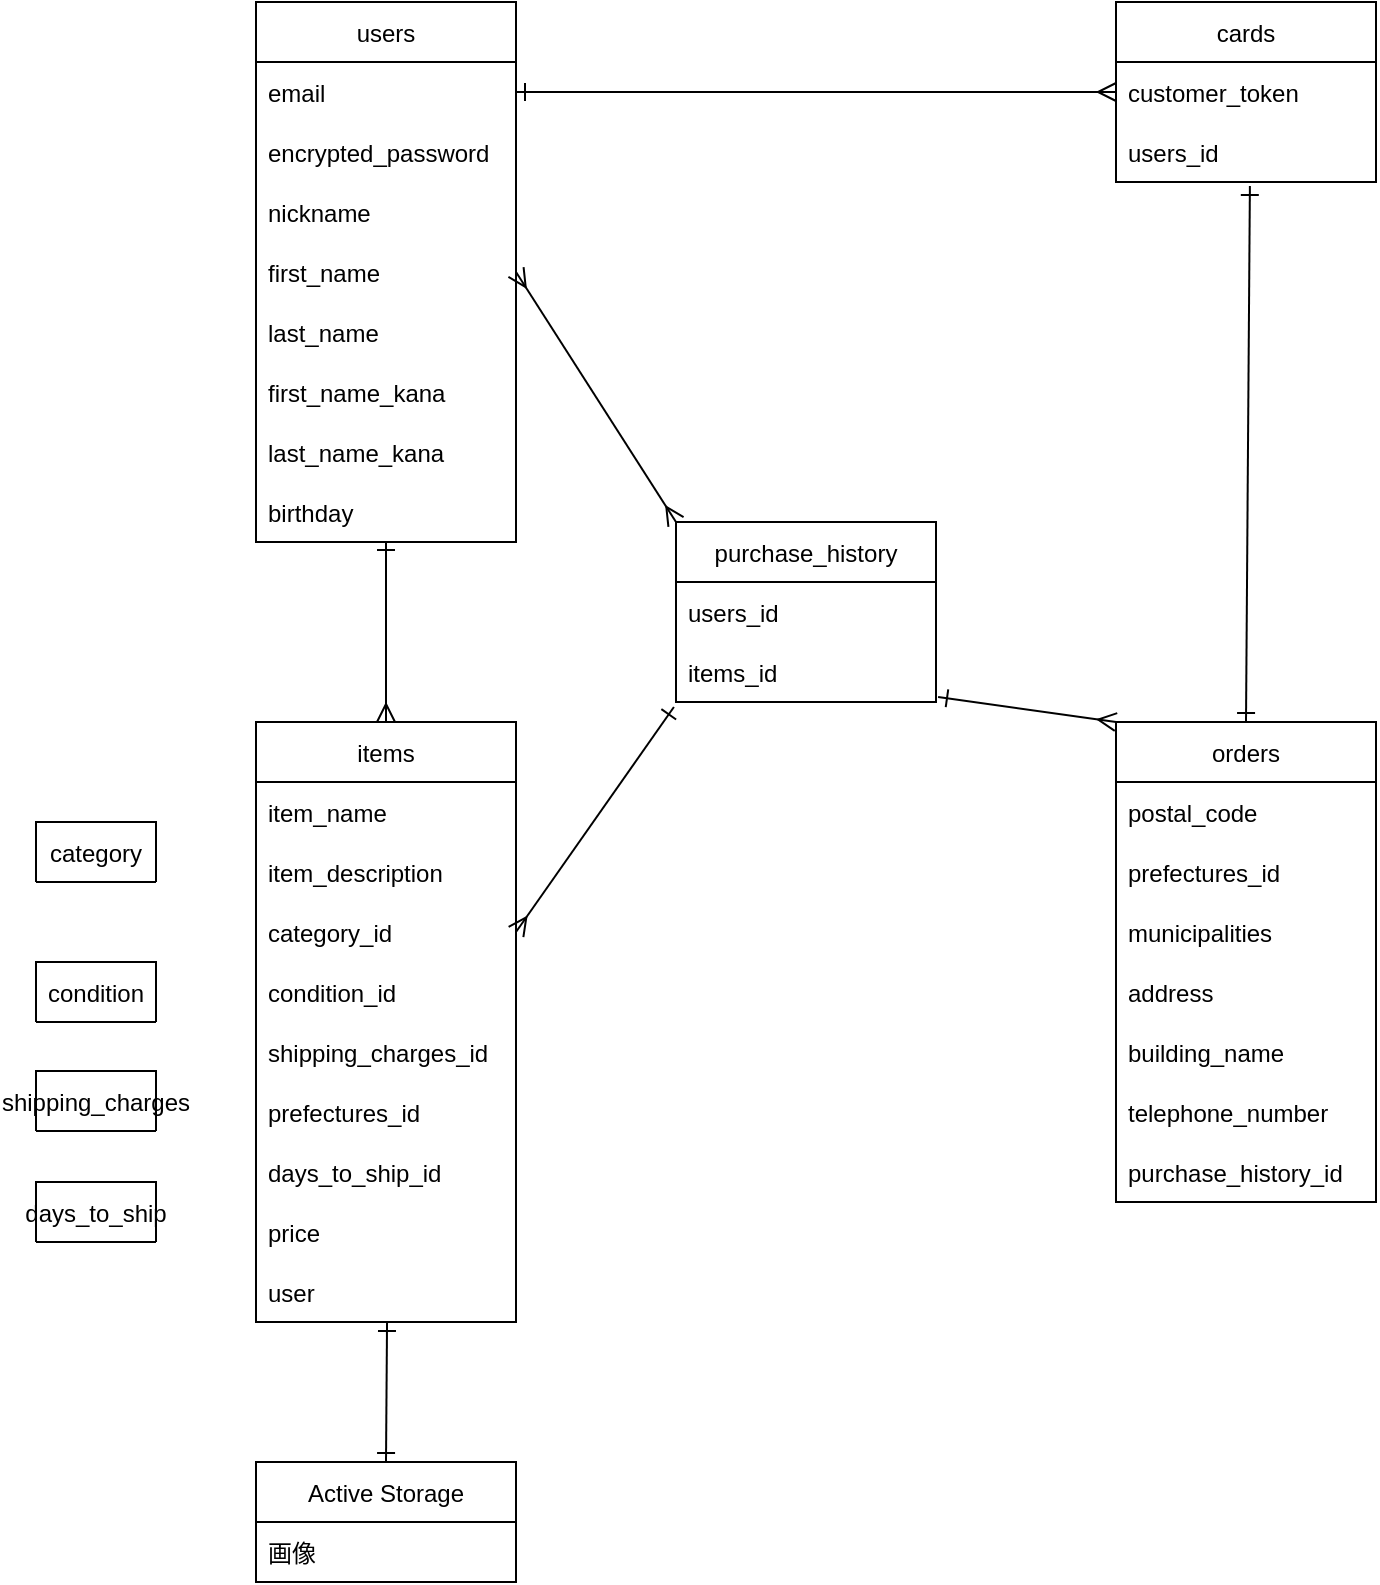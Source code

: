 <mxfile>
    <diagram id="jBFHA6mkc8Kj_9osEWqf" name="ページ1">
        <mxGraphModel dx="331" dy="860" grid="1" gridSize="10" guides="1" tooltips="1" connect="1" arrows="1" fold="1" page="1" pageScale="1" pageWidth="827" pageHeight="1169" math="0" shadow="0">
            <root>
                <mxCell id="0"/>
                <mxCell id="1" parent="0"/>
                <mxCell id="3" value="users" style="swimlane;fontStyle=0;childLayout=stackLayout;horizontal=1;startSize=30;horizontalStack=0;resizeParent=1;resizeParentMax=0;resizeLast=0;collapsible=1;marginBottom=0;" parent="1" vertex="1">
                    <mxGeometry x="160" y="20" width="130" height="270" as="geometry">
                        <mxRectangle x="110" y="370" width="60" height="30" as="alternateBounds"/>
                    </mxGeometry>
                </mxCell>
                <mxCell id="5" value="email" style="text;strokeColor=none;fillColor=none;align=left;verticalAlign=middle;spacingLeft=4;spacingRight=4;overflow=hidden;points=[[0,0.5],[1,0.5]];portConstraint=eastwest;rotatable=0;" parent="3" vertex="1">
                    <mxGeometry y="30" width="130" height="30" as="geometry"/>
                </mxCell>
                <mxCell id="6" value="encrypted_password" style="text;strokeColor=none;fillColor=none;align=left;verticalAlign=middle;spacingLeft=4;spacingRight=4;overflow=hidden;points=[[0,0.5],[1,0.5]];portConstraint=eastwest;rotatable=0;" parent="3" vertex="1">
                    <mxGeometry y="60" width="130" height="30" as="geometry"/>
                </mxCell>
                <mxCell id="4" value="nickname" style="text;strokeColor=none;fillColor=none;align=left;verticalAlign=middle;spacingLeft=4;spacingRight=4;overflow=hidden;points=[[0,0.5],[1,0.5]];portConstraint=eastwest;rotatable=0;" parent="3" vertex="1">
                    <mxGeometry y="90" width="130" height="30" as="geometry"/>
                </mxCell>
                <mxCell id="10" value="first_name" style="text;strokeColor=none;fillColor=none;align=left;verticalAlign=middle;spacingLeft=4;spacingRight=4;overflow=hidden;points=[[0,0.5],[1,0.5]];portConstraint=eastwest;rotatable=0;" parent="3" vertex="1">
                    <mxGeometry y="120" width="130" height="30" as="geometry"/>
                </mxCell>
                <mxCell id="9" value="last_name" style="text;strokeColor=none;fillColor=none;align=left;verticalAlign=middle;spacingLeft=4;spacingRight=4;overflow=hidden;points=[[0,0.5],[1,0.5]];portConstraint=eastwest;rotatable=0;" parent="3" vertex="1">
                    <mxGeometry y="150" width="130" height="30" as="geometry"/>
                </mxCell>
                <mxCell id="11" value="first_name_kana" style="text;strokeColor=none;fillColor=none;align=left;verticalAlign=middle;spacingLeft=4;spacingRight=4;overflow=hidden;points=[[0,0.5],[1,0.5]];portConstraint=eastwest;rotatable=0;" parent="3" vertex="1">
                    <mxGeometry y="180" width="130" height="30" as="geometry"/>
                </mxCell>
                <mxCell id="12" value="last_name_kana" style="text;strokeColor=none;fillColor=none;align=left;verticalAlign=middle;spacingLeft=4;spacingRight=4;overflow=hidden;points=[[0,0.5],[1,0.5]];portConstraint=eastwest;rotatable=0;" parent="3" vertex="1">
                    <mxGeometry y="210" width="130" height="30" as="geometry"/>
                </mxCell>
                <mxCell id="13" value="birthday" style="text;strokeColor=none;fillColor=none;align=left;verticalAlign=middle;spacingLeft=4;spacingRight=4;overflow=hidden;points=[[0,0.5],[1,0.5]];portConstraint=eastwest;rotatable=0;" parent="3" vertex="1">
                    <mxGeometry y="240" width="130" height="30" as="geometry"/>
                </mxCell>
                <mxCell id="14" value="items" style="swimlane;fontStyle=0;childLayout=stackLayout;horizontal=1;startSize=30;horizontalStack=0;resizeParent=1;resizeParentMax=0;resizeLast=0;collapsible=1;marginBottom=0;" parent="1" vertex="1">
                    <mxGeometry x="160" y="380" width="130" height="300" as="geometry">
                        <mxRectangle x="110" y="370" width="60" height="30" as="alternateBounds"/>
                    </mxGeometry>
                </mxCell>
                <mxCell id="16" value="item_name" style="text;strokeColor=none;fillColor=none;align=left;verticalAlign=middle;spacingLeft=4;spacingRight=4;overflow=hidden;points=[[0,0.5],[1,0.5]];portConstraint=eastwest;rotatable=0;" parent="14" vertex="1">
                    <mxGeometry y="30" width="130" height="30" as="geometry"/>
                </mxCell>
                <mxCell id="17" value="item_description" style="text;strokeColor=none;fillColor=none;align=left;verticalAlign=middle;spacingLeft=4;spacingRight=4;overflow=hidden;points=[[0,0.5],[1,0.5]];portConstraint=eastwest;rotatable=0;" parent="14" vertex="1">
                    <mxGeometry y="60" width="130" height="30" as="geometry"/>
                </mxCell>
                <mxCell id="18" value="category_id" style="text;strokeColor=none;fillColor=none;align=left;verticalAlign=middle;spacingLeft=4;spacingRight=4;overflow=hidden;points=[[0,0.5],[1,0.5]];portConstraint=eastwest;rotatable=0;" parent="14" vertex="1">
                    <mxGeometry y="90" width="130" height="30" as="geometry"/>
                </mxCell>
                <mxCell id="19" value="condition_id" style="text;strokeColor=none;fillColor=none;align=left;verticalAlign=middle;spacingLeft=4;spacingRight=4;overflow=hidden;points=[[0,0.5],[1,0.5]];portConstraint=eastwest;rotatable=0;" parent="14" vertex="1">
                    <mxGeometry y="120" width="130" height="30" as="geometry"/>
                </mxCell>
                <mxCell id="20" value="shipping_charges_id" style="text;strokeColor=none;fillColor=none;align=left;verticalAlign=middle;spacingLeft=4;spacingRight=4;overflow=hidden;points=[[0,0.5],[1,0.5]];portConstraint=eastwest;rotatable=0;" parent="14" vertex="1">
                    <mxGeometry y="150" width="130" height="30" as="geometry"/>
                </mxCell>
                <mxCell id="21" value="prefectures_id" style="text;strokeColor=none;fillColor=none;align=left;verticalAlign=middle;spacingLeft=4;spacingRight=4;overflow=hidden;points=[[0,0.5],[1,0.5]];portConstraint=eastwest;rotatable=0;" parent="14" vertex="1">
                    <mxGeometry y="180" width="130" height="30" as="geometry"/>
                </mxCell>
                <mxCell id="43" value="days_to_ship_id" style="text;strokeColor=none;fillColor=none;align=left;verticalAlign=middle;spacingLeft=4;spacingRight=4;overflow=hidden;points=[[0,0.5],[1,0.5]];portConstraint=eastwest;rotatable=0;" parent="14" vertex="1">
                    <mxGeometry y="210" width="130" height="30" as="geometry"/>
                </mxCell>
                <mxCell id="22" value="price" style="text;strokeColor=none;fillColor=none;align=left;verticalAlign=middle;spacingLeft=4;spacingRight=4;overflow=hidden;points=[[0,0.5],[1,0.5]];portConstraint=eastwest;rotatable=0;" parent="14" vertex="1">
                    <mxGeometry y="240" width="130" height="30" as="geometry"/>
                </mxCell>
                <mxCell id="72" value="user" style="text;strokeColor=none;fillColor=none;align=left;verticalAlign=middle;spacingLeft=4;spacingRight=4;overflow=hidden;points=[[0,0.5],[1,0.5]];portConstraint=eastwest;rotatable=0;" parent="14" vertex="1">
                    <mxGeometry y="270" width="130" height="30" as="geometry"/>
                </mxCell>
                <mxCell id="23" value="category" style="swimlane;fontStyle=0;childLayout=stackLayout;horizontal=1;startSize=30;horizontalStack=0;resizeParent=1;resizeParentMax=0;resizeLast=0;collapsible=1;marginBottom=0;" parent="1" vertex="1" collapsed="1">
                    <mxGeometry x="50" y="430" width="60" height="30" as="geometry">
                        <mxRectangle x="20" y="130" width="170" height="330" as="alternateBounds"/>
                    </mxGeometry>
                </mxCell>
                <mxCell id="24" value="レディース" style="text;strokeColor=none;fillColor=none;align=left;verticalAlign=middle;spacingLeft=4;spacingRight=4;overflow=hidden;points=[[0,0.5],[1,0.5]];portConstraint=eastwest;rotatable=0;" parent="23" vertex="1">
                    <mxGeometry y="30" width="60" height="30" as="geometry"/>
                </mxCell>
                <mxCell id="25" value="メンズ" style="text;strokeColor=none;fillColor=none;align=left;verticalAlign=middle;spacingLeft=4;spacingRight=4;overflow=hidden;points=[[0,0.5],[1,0.5]];portConstraint=eastwest;rotatable=0;" parent="23" vertex="1">
                    <mxGeometry y="60" width="60" height="30" as="geometry"/>
                </mxCell>
                <mxCell id="26" value="ベビー・キッズ" style="text;strokeColor=none;fillColor=none;align=left;verticalAlign=middle;spacingLeft=4;spacingRight=4;overflow=hidden;points=[[0,0.5],[1,0.5]];portConstraint=eastwest;rotatable=0;" parent="23" vertex="1">
                    <mxGeometry y="90" width="60" height="30" as="geometry"/>
                </mxCell>
                <mxCell id="27" value="インテリア・住まい・小物" style="text;strokeColor=none;fillColor=none;align=left;verticalAlign=middle;spacingLeft=4;spacingRight=4;overflow=hidden;points=[[0,0.5],[1,0.5]];portConstraint=eastwest;rotatable=0;" parent="23" vertex="1">
                    <mxGeometry y="120" width="60" height="30" as="geometry"/>
                </mxCell>
                <mxCell id="28" value="本・音楽・ゲーム" style="text;strokeColor=none;fillColor=none;align=left;verticalAlign=middle;spacingLeft=4;spacingRight=4;overflow=hidden;points=[[0,0.5],[1,0.5]];portConstraint=eastwest;rotatable=0;" parent="23" vertex="1">
                    <mxGeometry y="150" width="60" height="30" as="geometry"/>
                </mxCell>
                <mxCell id="29" value="おもちゃ・ホビー・グッズ" style="text;strokeColor=none;fillColor=none;align=left;verticalAlign=middle;spacingLeft=4;spacingRight=4;overflow=hidden;points=[[0,0.5],[1,0.5]];portConstraint=eastwest;rotatable=0;" parent="23" vertex="1">
                    <mxGeometry y="180" width="60" height="30" as="geometry"/>
                </mxCell>
                <mxCell id="30" value="家電・スマホ・カメラ" style="text;strokeColor=none;fillColor=none;align=left;verticalAlign=middle;spacingLeft=4;spacingRight=4;overflow=hidden;points=[[0,0.5],[1,0.5]];portConstraint=eastwest;rotatable=0;" parent="23" vertex="1">
                    <mxGeometry y="210" width="60" height="30" as="geometry"/>
                </mxCell>
                <mxCell id="32" value="スポーツ・レジャー" style="text;strokeColor=none;fillColor=none;align=left;verticalAlign=middle;spacingLeft=4;spacingRight=4;overflow=hidden;points=[[0,0.5],[1,0.5]];portConstraint=eastwest;rotatable=0;" parent="23" vertex="1">
                    <mxGeometry y="240" width="60" height="30" as="geometry"/>
                </mxCell>
                <mxCell id="31" value="ハンドメイド" style="text;strokeColor=none;fillColor=none;align=left;verticalAlign=middle;spacingLeft=4;spacingRight=4;overflow=hidden;points=[[0,0.5],[1,0.5]];portConstraint=eastwest;rotatable=0;" parent="23" vertex="1">
                    <mxGeometry y="270" width="60" height="30" as="geometry"/>
                </mxCell>
                <mxCell id="33" value="その他" style="text;strokeColor=none;fillColor=none;align=left;verticalAlign=middle;spacingLeft=4;spacingRight=4;overflow=hidden;points=[[0,0.5],[1,0.5]];portConstraint=eastwest;rotatable=0;" parent="23" vertex="1">
                    <mxGeometry y="300" width="60" height="30" as="geometry"/>
                </mxCell>
                <mxCell id="34" value="condition" style="swimlane;fontStyle=0;childLayout=stackLayout;horizontal=1;startSize=30;horizontalStack=0;resizeParent=1;resizeParentMax=0;resizeLast=0;collapsible=1;marginBottom=0;" parent="1" vertex="1" collapsed="1">
                    <mxGeometry x="50" y="500" width="60" height="30" as="geometry">
                        <mxRectangle x="50" y="500" width="130" height="210" as="alternateBounds"/>
                    </mxGeometry>
                </mxCell>
                <mxCell id="35" value="新品・未使用" style="text;strokeColor=none;fillColor=none;align=left;verticalAlign=middle;spacingLeft=4;spacingRight=4;overflow=hidden;points=[[0,0.5],[1,0.5]];portConstraint=eastwest;rotatable=0;" parent="34" vertex="1">
                    <mxGeometry y="30" width="60" height="30" as="geometry"/>
                </mxCell>
                <mxCell id="36" value="未使用に近い" style="text;strokeColor=none;fillColor=none;align=left;verticalAlign=middle;spacingLeft=4;spacingRight=4;overflow=hidden;points=[[0,0.5],[1,0.5]];portConstraint=eastwest;rotatable=0;" parent="34" vertex="1">
                    <mxGeometry y="60" width="60" height="30" as="geometry"/>
                </mxCell>
                <mxCell id="37" value="目立った傷や汚れなし" style="text;strokeColor=none;fillColor=none;align=left;verticalAlign=middle;spacingLeft=4;spacingRight=4;overflow=hidden;points=[[0,0.5],[1,0.5]];portConstraint=eastwest;rotatable=0;" parent="34" vertex="1">
                    <mxGeometry y="90" width="60" height="30" as="geometry"/>
                </mxCell>
                <mxCell id="38" value="やや傷や汚れあり" style="text;strokeColor=none;fillColor=none;align=left;verticalAlign=middle;spacingLeft=4;spacingRight=4;overflow=hidden;points=[[0,0.5],[1,0.5]];portConstraint=eastwest;rotatable=0;" parent="34" vertex="1">
                    <mxGeometry y="120" width="60" height="30" as="geometry"/>
                </mxCell>
                <mxCell id="39" value="傷や汚れあり" style="text;strokeColor=none;fillColor=none;align=left;verticalAlign=middle;spacingLeft=4;spacingRight=4;overflow=hidden;points=[[0,0.5],[1,0.5]];portConstraint=eastwest;rotatable=0;" parent="34" vertex="1">
                    <mxGeometry y="150" width="60" height="30" as="geometry"/>
                </mxCell>
                <mxCell id="40" value="全体的に状態が悪い" style="text;strokeColor=none;fillColor=none;align=left;verticalAlign=middle;spacingLeft=4;spacingRight=4;overflow=hidden;points=[[0,0.5],[1,0.5]];portConstraint=eastwest;rotatable=0;" parent="34" vertex="1">
                    <mxGeometry y="180" width="60" height="30" as="geometry"/>
                </mxCell>
                <mxCell id="44" value="orders" style="swimlane;fontStyle=0;childLayout=stackLayout;horizontal=1;startSize=30;horizontalStack=0;resizeParent=1;resizeParentMax=0;resizeLast=0;collapsible=1;marginBottom=0;" parent="1" vertex="1">
                    <mxGeometry x="590" y="380" width="130" height="240" as="geometry">
                        <mxRectangle x="110" y="370" width="60" height="30" as="alternateBounds"/>
                    </mxGeometry>
                </mxCell>
                <mxCell id="45" value="postal_code" style="text;strokeColor=none;fillColor=none;align=left;verticalAlign=middle;spacingLeft=4;spacingRight=4;overflow=hidden;points=[[0,0.5],[1,0.5]];portConstraint=eastwest;rotatable=0;" parent="44" vertex="1">
                    <mxGeometry y="30" width="130" height="30" as="geometry"/>
                </mxCell>
                <mxCell id="46" value="prefectures_id" style="text;strokeColor=none;fillColor=none;align=left;verticalAlign=middle;spacingLeft=4;spacingRight=4;overflow=hidden;points=[[0,0.5],[1,0.5]];portConstraint=eastwest;rotatable=0;" parent="44" vertex="1">
                    <mxGeometry y="60" width="130" height="30" as="geometry"/>
                </mxCell>
                <mxCell id="47" value="municipalities" style="text;strokeColor=none;fillColor=none;align=left;verticalAlign=middle;spacingLeft=4;spacingRight=4;overflow=hidden;points=[[0,0.5],[1,0.5]];portConstraint=eastwest;rotatable=0;" parent="44" vertex="1">
                    <mxGeometry y="90" width="130" height="30" as="geometry"/>
                </mxCell>
                <mxCell id="50" value="address" style="text;strokeColor=none;fillColor=none;align=left;verticalAlign=middle;spacingLeft=4;spacingRight=4;overflow=hidden;points=[[0,0.5],[1,0.5]];portConstraint=eastwest;rotatable=0;" parent="44" vertex="1">
                    <mxGeometry y="120" width="130" height="30" as="geometry"/>
                </mxCell>
                <mxCell id="51" value="building_name" style="text;strokeColor=none;fillColor=none;align=left;verticalAlign=middle;spacingLeft=4;spacingRight=4;overflow=hidden;points=[[0,0.5],[1,0.5]];portConstraint=eastwest;rotatable=0;" parent="44" vertex="1">
                    <mxGeometry y="150" width="130" height="30" as="geometry"/>
                </mxCell>
                <mxCell id="52" value="telephone_number" style="text;strokeColor=none;fillColor=none;align=left;verticalAlign=middle;spacingLeft=4;spacingRight=4;overflow=hidden;points=[[0,0.5],[1,0.5]];portConstraint=eastwest;rotatable=0;" parent="44" vertex="1">
                    <mxGeometry y="180" width="130" height="30" as="geometry"/>
                </mxCell>
                <mxCell id="104" value="purchase_history_id" style="text;strokeColor=none;fillColor=none;align=left;verticalAlign=middle;spacingLeft=4;spacingRight=4;overflow=hidden;points=[[0,0.5],[1,0.5]];portConstraint=eastwest;rotatable=0;" vertex="1" parent="44">
                    <mxGeometry y="210" width="130" height="30" as="geometry"/>
                </mxCell>
                <mxCell id="54" value="cards" style="swimlane;fontStyle=0;childLayout=stackLayout;horizontal=1;startSize=30;horizontalStack=0;resizeParent=1;resizeParentMax=0;resizeLast=0;collapsible=1;marginBottom=0;" parent="1" vertex="1">
                    <mxGeometry x="590" y="20" width="130" height="90" as="geometry">
                        <mxRectangle x="110" y="370" width="60" height="30" as="alternateBounds"/>
                    </mxGeometry>
                </mxCell>
                <mxCell id="55" value="customer_token" style="text;strokeColor=none;fillColor=none;align=left;verticalAlign=middle;spacingLeft=4;spacingRight=4;overflow=hidden;points=[[0,0.5],[1,0.5]];portConstraint=eastwest;rotatable=0;" parent="54" vertex="1">
                    <mxGeometry y="30" width="130" height="30" as="geometry"/>
                </mxCell>
                <mxCell id="56" value="users_id" style="text;strokeColor=none;fillColor=none;align=left;verticalAlign=middle;spacingLeft=4;spacingRight=4;overflow=hidden;points=[[0,0.5],[1,0.5]];portConstraint=eastwest;rotatable=0;" parent="54" vertex="1">
                    <mxGeometry y="60" width="130" height="30" as="geometry"/>
                </mxCell>
                <mxCell id="64" style="edgeStyle=none;html=1;exitX=1;exitY=0.5;exitDx=0;exitDy=0;entryX=0;entryY=0.5;entryDx=0;entryDy=0;fontSize=11;endArrow=ERmany;endFill=0;startSize=7;endSize=7;startArrow=ERone;startFill=0;" parent="1" source="5" target="55" edge="1">
                    <mxGeometry relative="1" as="geometry"/>
                </mxCell>
                <mxCell id="67" style="edgeStyle=none;html=1;exitX=1;exitY=0.5;exitDx=0;exitDy=0;fontSize=11;endArrow=ERmany;endFill=0;startSize=7;endSize=7;strokeWidth=1;startArrow=ERmany;startFill=0;entryX=0;entryY=0;entryDx=0;entryDy=0;" parent="1" source="10" target="95" edge="1">
                    <mxGeometry relative="1" as="geometry">
                        <mxPoint x="410" y="230" as="targetPoint"/>
                    </mxGeometry>
                </mxCell>
                <mxCell id="68" style="edgeStyle=none;html=1;exitX=0.5;exitY=0.983;exitDx=0;exitDy=0;entryX=0.5;entryY=0;entryDx=0;entryDy=0;fontSize=11;startArrow=ERone;startFill=0;endArrow=ERmany;endFill=0;startSize=7;endSize=7;strokeWidth=1;exitPerimeter=0;" parent="1" source="13" target="14" edge="1">
                    <mxGeometry relative="1" as="geometry"/>
                </mxCell>
                <mxCell id="69" style="edgeStyle=none;html=1;exitX=0.515;exitY=1.067;exitDx=0;exitDy=0;entryX=0.5;entryY=0;entryDx=0;entryDy=0;fontSize=11;startArrow=ERone;startFill=0;endArrow=ERone;endFill=0;startSize=7;endSize=7;strokeWidth=1;exitPerimeter=0;" parent="1" source="56" target="44" edge="1">
                    <mxGeometry relative="1" as="geometry"/>
                </mxCell>
                <mxCell id="71" style="edgeStyle=none;html=1;exitX=1;exitY=0.5;exitDx=0;exitDy=0;entryX=-0.008;entryY=1.083;entryDx=0;entryDy=0;fontSize=11;startArrow=ERmany;startFill=0;endArrow=ERone;endFill=0;startSize=7;endSize=7;strokeWidth=1;entryPerimeter=0;" parent="1" source="18" edge="1" target="103">
                    <mxGeometry relative="1" as="geometry">
                        <mxPoint x="500" y="515" as="targetPoint"/>
                    </mxGeometry>
                </mxCell>
                <mxCell id="73" value="Active Storage" style="swimlane;fontStyle=0;childLayout=stackLayout;horizontal=1;startSize=30;horizontalStack=0;resizeParent=1;resizeParentMax=0;resizeLast=0;collapsible=1;marginBottom=0;" parent="1" vertex="1">
                    <mxGeometry x="160" y="750" width="130" height="60" as="geometry">
                        <mxRectangle x="110" y="370" width="60" height="30" as="alternateBounds"/>
                    </mxGeometry>
                </mxCell>
                <mxCell id="74" value="画像" style="text;strokeColor=none;fillColor=none;align=left;verticalAlign=middle;spacingLeft=4;spacingRight=4;overflow=hidden;points=[[0,0.5],[1,0.5]];portConstraint=eastwest;rotatable=0;" parent="73" vertex="1">
                    <mxGeometry y="30" width="130" height="30" as="geometry"/>
                </mxCell>
                <mxCell id="83" style="edgeStyle=none;html=1;exitX=0.504;exitY=1;exitDx=0;exitDy=0;entryX=0.5;entryY=0;entryDx=0;entryDy=0;fontSize=11;startArrow=ERone;startFill=0;endArrow=ERone;endFill=0;startSize=7;endSize=7;strokeWidth=1;exitPerimeter=0;" parent="1" source="72" target="73" edge="1">
                    <mxGeometry relative="1" as="geometry"/>
                </mxCell>
                <mxCell id="84" value="shipping_charges" style="swimlane;fontStyle=0;childLayout=stackLayout;horizontal=1;startSize=30;horizontalStack=0;resizeParent=1;resizeParentMax=0;resizeLast=0;collapsible=1;marginBottom=0;" parent="1" vertex="1" collapsed="1">
                    <mxGeometry x="50" y="554.5" width="60" height="30" as="geometry">
                        <mxRectangle x="20" y="550" width="130" height="90" as="alternateBounds"/>
                    </mxGeometry>
                </mxCell>
                <mxCell id="85" value="着払い（購入者負担）" style="text;strokeColor=none;fillColor=none;align=left;verticalAlign=middle;spacingLeft=4;spacingRight=4;overflow=hidden;points=[[0,0.5],[1,0.5]];portConstraint=eastwest;rotatable=0;" parent="84" vertex="1">
                    <mxGeometry y="30" width="60" height="30" as="geometry"/>
                </mxCell>
                <mxCell id="86" value="送料込み（出品者負担）" style="text;strokeColor=none;fillColor=none;align=left;verticalAlign=middle;spacingLeft=4;spacingRight=4;overflow=hidden;points=[[0,0.5],[1,0.5]];portConstraint=eastwest;rotatable=0;" parent="84" vertex="1">
                    <mxGeometry y="60" width="60" height="30" as="geometry"/>
                </mxCell>
                <mxCell id="91" value="days_to_ship" style="swimlane;fontStyle=0;childLayout=stackLayout;horizontal=1;startSize=30;horizontalStack=0;resizeParent=1;resizeParentMax=0;resizeLast=0;collapsible=1;marginBottom=0;" parent="1" vertex="1" collapsed="1">
                    <mxGeometry x="50" y="610" width="60" height="30" as="geometry">
                        <mxRectangle x="15" y="660" width="130" height="120" as="alternateBounds"/>
                    </mxGeometry>
                </mxCell>
                <mxCell id="92" value="1〜2日で発送" style="text;strokeColor=none;fillColor=none;align=left;verticalAlign=middle;spacingLeft=4;spacingRight=4;overflow=hidden;points=[[0,0.5],[1,0.5]];portConstraint=eastwest;rotatable=0;" parent="91" vertex="1">
                    <mxGeometry y="30" width="60" height="30" as="geometry"/>
                </mxCell>
                <mxCell id="93" value="2〜3日で発送" style="text;strokeColor=none;fillColor=none;align=left;verticalAlign=middle;spacingLeft=4;spacingRight=4;overflow=hidden;points=[[0,0.5],[1,0.5]];portConstraint=eastwest;rotatable=0;" parent="91" vertex="1">
                    <mxGeometry y="60" width="60" height="30" as="geometry"/>
                </mxCell>
                <mxCell id="94" value="4〜7日で発送" style="text;strokeColor=none;fillColor=none;align=left;verticalAlign=middle;spacingLeft=4;spacingRight=4;overflow=hidden;points=[[0,0.5],[1,0.5]];portConstraint=eastwest;rotatable=0;" parent="91" vertex="1">
                    <mxGeometry y="90" width="60" height="30" as="geometry"/>
                </mxCell>
                <mxCell id="105" style="edgeStyle=none;html=1;exitX=1.008;exitY=0.917;exitDx=0;exitDy=0;entryX=0;entryY=0;entryDx=0;entryDy=0;fontSize=11;startArrow=ERone;startFill=0;endArrow=ERmany;endFill=0;startSize=7;endSize=7;strokeWidth=1;exitPerimeter=0;" edge="1" parent="1" source="103" target="44">
                    <mxGeometry relative="1" as="geometry"/>
                </mxCell>
                <mxCell id="95" value="purchase_history" style="swimlane;fontStyle=0;childLayout=stackLayout;horizontal=1;startSize=30;horizontalStack=0;resizeParent=1;resizeParentMax=0;resizeLast=0;collapsible=1;marginBottom=0;" vertex="1" parent="1">
                    <mxGeometry x="370" y="280" width="130" height="90" as="geometry">
                        <mxRectangle x="110" y="370" width="60" height="30" as="alternateBounds"/>
                    </mxGeometry>
                </mxCell>
                <mxCell id="96" value="users_id" style="text;strokeColor=none;fillColor=none;align=left;verticalAlign=middle;spacingLeft=4;spacingRight=4;overflow=hidden;points=[[0,0.5],[1,0.5]];portConstraint=eastwest;rotatable=0;" vertex="1" parent="95">
                    <mxGeometry y="30" width="130" height="30" as="geometry"/>
                </mxCell>
                <mxCell id="103" value="items_id" style="text;strokeColor=none;fillColor=none;align=left;verticalAlign=middle;spacingLeft=4;spacingRight=4;overflow=hidden;points=[[0,0.5],[1,0.5]];portConstraint=eastwest;rotatable=0;" vertex="1" parent="95">
                    <mxGeometry y="60" width="130" height="30" as="geometry"/>
                </mxCell>
            </root>
        </mxGraphModel>
    </diagram>
</mxfile>
